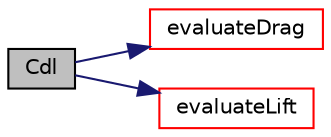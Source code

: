 digraph "Cdl"
{
  bgcolor="transparent";
  edge [fontname="Helvetica",fontsize="10",labelfontname="Helvetica",labelfontsize="10"];
  node [fontname="Helvetica",fontsize="10",shape=record];
  rankdir="LR";
  Node1 [label="Cdl",height=0.2,width=0.4,color="black", fillcolor="grey75", style="filled", fontcolor="black"];
  Node1 -> Node2 [color="midnightblue",fontsize="10",style="solid",fontname="Helvetica"];
  Node2 [label="evaluateDrag",height=0.2,width=0.4,color="red",URL="$a02274.html#a038b825c23f2f851c33bc60800c7d844",tooltip="Drag. "];
  Node1 -> Node3 [color="midnightblue",fontsize="10",style="solid",fontname="Helvetica"];
  Node3 [label="evaluateLift",height=0.2,width=0.4,color="red",URL="$a02274.html#abe1a534cf65b05457b57512478f0931f",tooltip="Lift. "];
}
